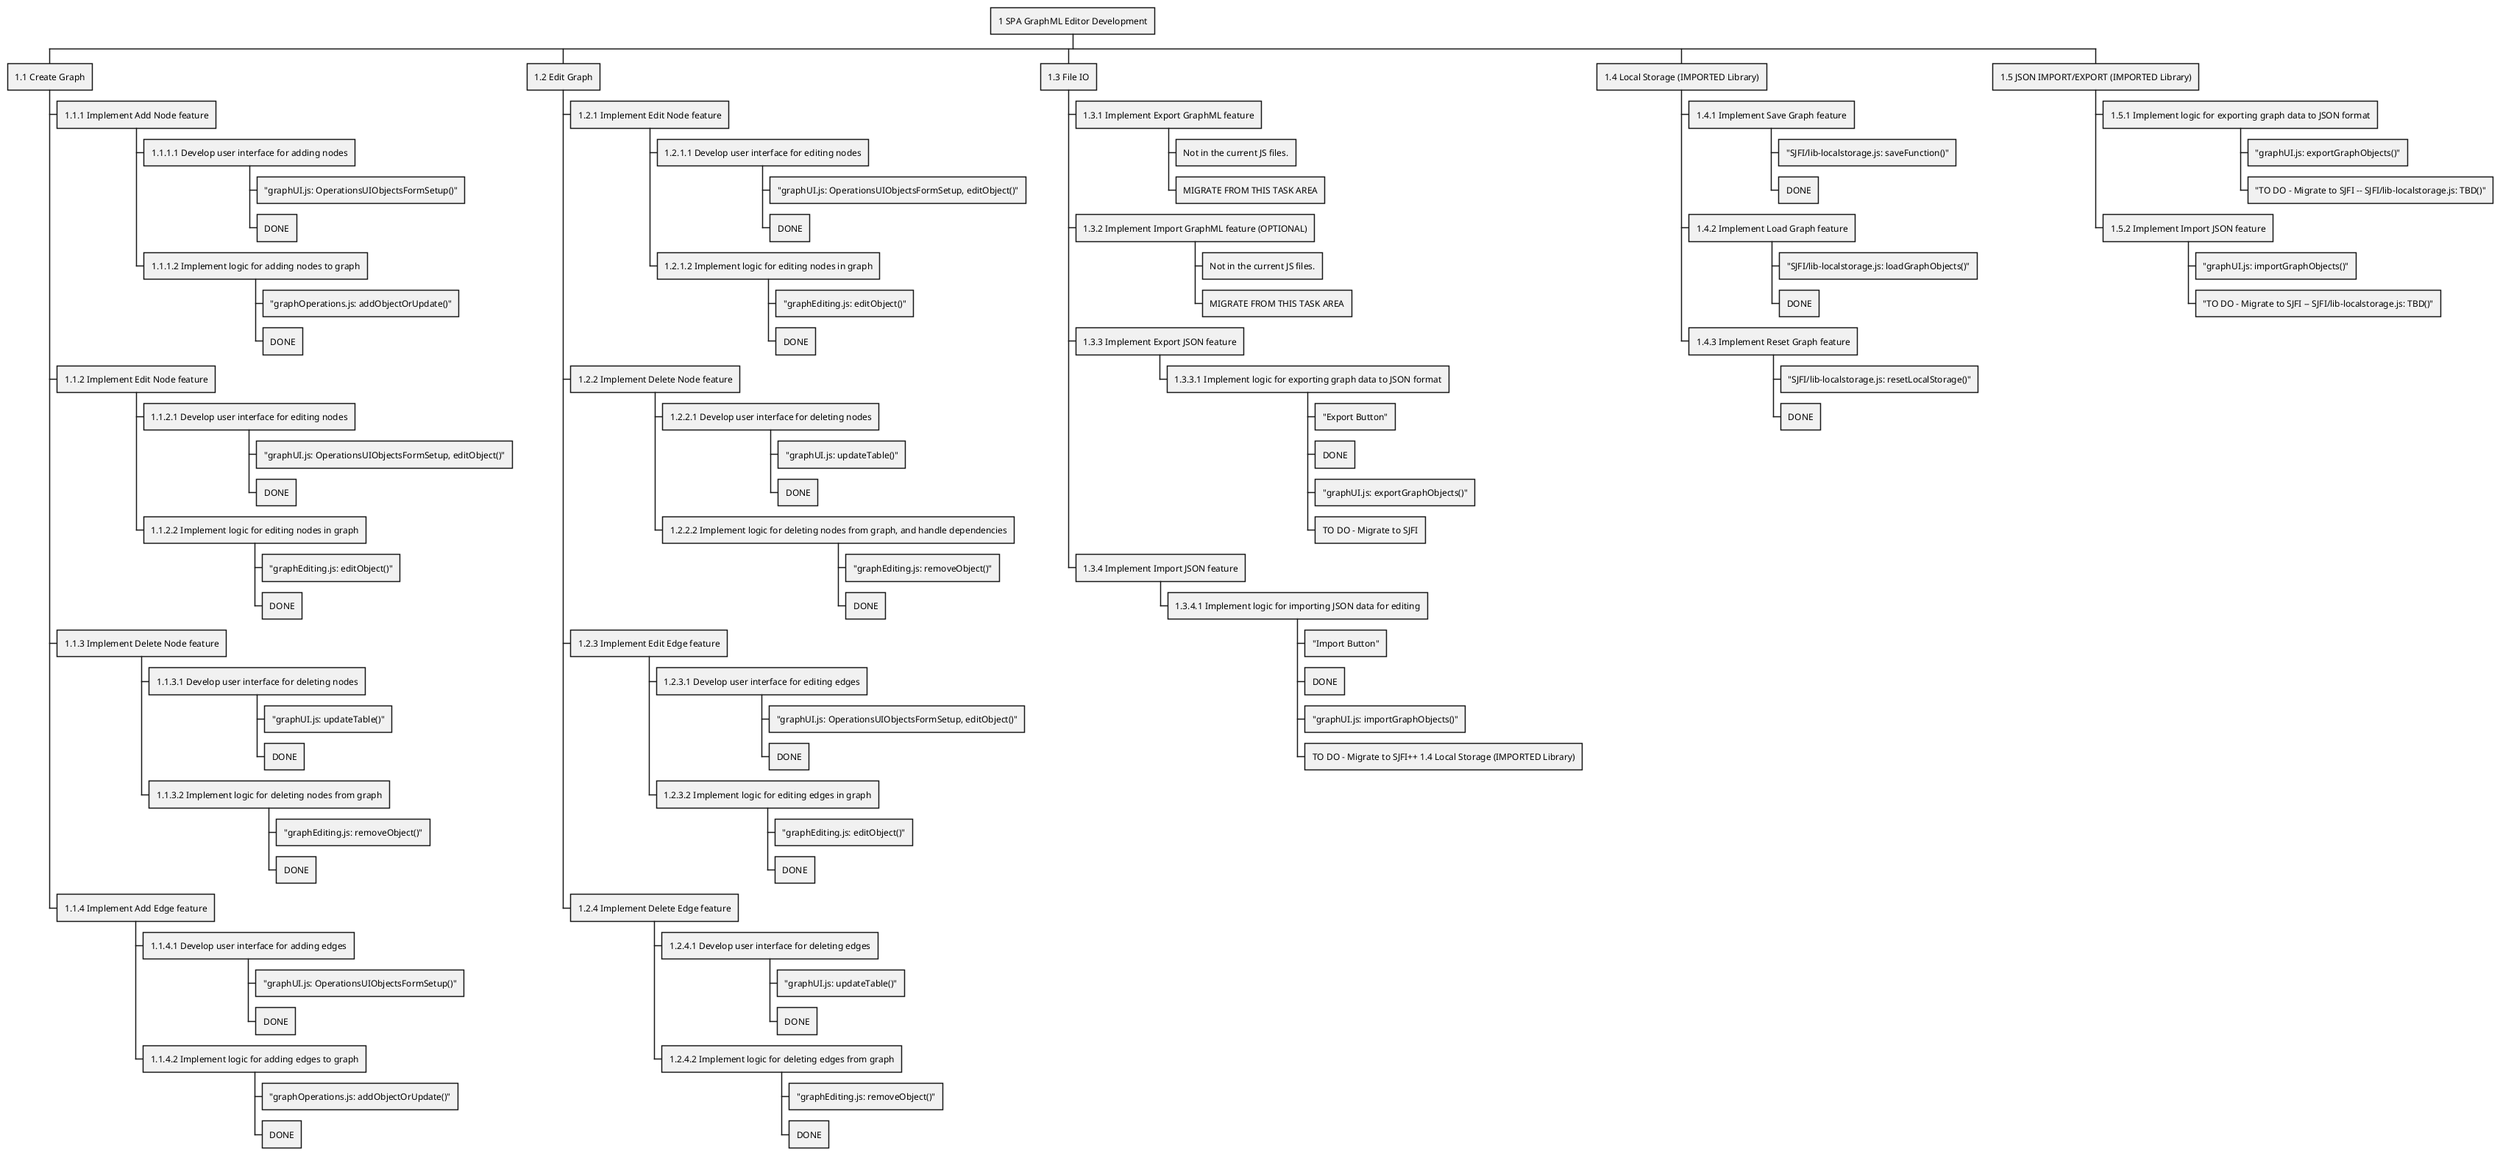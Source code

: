 @startwbs
+ 1 SPA GraphML Editor Development
++ 1.1 Create Graph
+++ 1.1.1 Implement Add Node feature
++++ 1.1.1.1 Develop user interface for adding nodes
+++++ "graphUI.js: OperationsUIObjectsFormSetup()"
+++++ DONE
++++ 1.1.1.2 Implement logic for adding nodes to graph
+++++ "graphOperations.js: addObjectOrUpdate()"
+++++ DONE
+++ 1.1.2 Implement Edit Node feature
++++ 1.1.2.1 Develop user interface for editing nodes
+++++ "graphUI.js: OperationsUIObjectsFormSetup, editObject()"
+++++ DONE
++++ 1.1.2.2 Implement logic for editing nodes in graph
+++++ "graphEditing.js: editObject()"
+++++ DONE
+++ 1.1.3 Implement Delete Node feature
++++ 1.1.3.1 Develop user interface for deleting nodes
+++++ "graphUI.js: updateTable()"
+++++ DONE
++++ 1.1.3.2 Implement logic for deleting nodes from graph
+++++ "graphEditing.js: removeObject()"
+++++ DONE
+++ 1.1.4 Implement Add Edge feature
++++ 1.1.4.1 Develop user interface for adding edges
+++++ "graphUI.js: OperationsUIObjectsFormSetup()"
+++++ DONE
++++ 1.1.4.2 Implement logic for adding edges to graph
+++++ "graphOperations.js: addObjectOrUpdate()"
+++++ DONE
++ 1.2 Edit Graph
+++ 1.2.1 Implement Edit Node feature
++++ 1.2.1.1 Develop user interface for editing nodes
+++++ "graphUI.js: OperationsUIObjectsFormSetup, editObject()"
+++++ DONE
++++ 1.2.1.2 Implement logic for editing nodes in graph
+++++ "graphEditing.js: editObject()"
+++++ DONE
+++ 1.2.2 Implement Delete Node feature
++++ 1.2.2.1 Develop user interface for deleting nodes
+++++ "graphUI.js: updateTable()"
+++++ DONE
++++ 1.2.2.2 Implement logic for deleting nodes from graph, and handle dependencies
+++++ "graphEditing.js: removeObject()"
+++++ DONE
+++ 1.2.3 Implement Edit Edge feature
++++ 1.2.3.1 Develop user interface for editing edges
+++++ "graphUI.js: OperationsUIObjectsFormSetup, editObject()"
+++++ DONE
++++ 1.2.3.2 Implement logic for editing edges in graph
+++++ "graphEditing.js: editObject()"
+++++ DONE
+++ 1.2.4 Implement Delete Edge feature
++++ 1.2.4.1 Develop user interface for deleting edges
+++++ "graphUI.js: updateTable()"
+++++ DONE
++++ 1.2.4.2 Implement logic for deleting edges from graph
+++++ "graphEditing.js: removeObject()"
+++++ DONE
++ 1.3 File IO
+++ 1.3.1 Implement Export GraphML feature
++++ Not in the current JS files.
++++ MIGRATE FROM THIS TASK AREA
+++ 1.3.2 Implement Import GraphML feature (OPTIONAL)
++++ Not in the current JS files.
++++ MIGRATE FROM THIS TASK AREA
+++ 1.3.3 Implement Export JSON feature
++++ 1.3.3.1 Implement logic for exporting graph data to JSON format
+++++ "Export Button"
+++++ DONE
+++++ "graphUI.js: exportGraphObjects()"
+++++ TO DO - Migrate to SJFI
+++ 1.3.4 Implement Import JSON feature
++++ 1.3.4.1 Implement logic for importing JSON data for editing
+++++ "Import Button"
+++++ DONE
+++++ "graphUI.js: importGraphObjects()"
+++++ TO DO - Migrate to SJFI++ 1.4 Local Storage (IMPORTED Library)
++ 1.4 Local Storage (IMPORTED Library)
+++ 1.4.1 Implement Save Graph feature
++++ "SJFI/lib-localstorage.js: saveFunction()"
++++ DONE
+++ 1.4.2 Implement Load Graph feature
++++ "SJFI/lib-localstorage.js: loadGraphObjects()"
++++ DONE
+++ 1.4.3 Implement Reset Graph feature
++++ "SJFI/lib-localstorage.js: resetLocalStorage()"
++++ DONE
++ 1.5 JSON IMPORT/EXPORT (IMPORTED Library)
+++ 1.5.1 Implement logic for exporting graph data to JSON format
++++ "graphUI.js: exportGraphObjects()"
++++ "TO DO - Migrate to SJFI -- SJFI/lib-localstorage.js: TBD()"
+++ 1.5.2 Implement Import JSON feature
++++ "graphUI.js: importGraphObjects()"
++++ "TO DO - Migrate to SJFI -- SJFI/lib-localstorage.js: TBD()"
@endwbs
